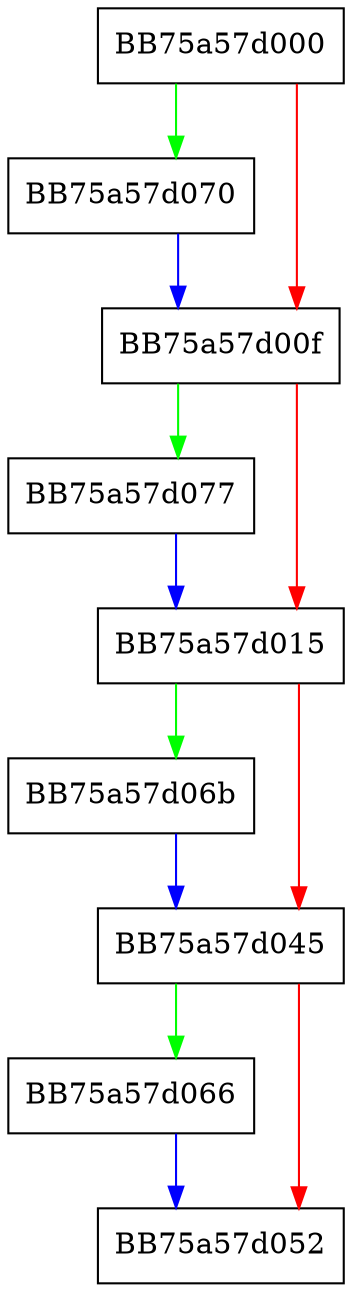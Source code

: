 digraph GenerateValues {
  node [shape="box"];
  graph [splines=ortho];
  BB75a57d000 -> BB75a57d070 [color="green"];
  BB75a57d000 -> BB75a57d00f [color="red"];
  BB75a57d00f -> BB75a57d077 [color="green"];
  BB75a57d00f -> BB75a57d015 [color="red"];
  BB75a57d015 -> BB75a57d06b [color="green"];
  BB75a57d015 -> BB75a57d045 [color="red"];
  BB75a57d045 -> BB75a57d066 [color="green"];
  BB75a57d045 -> BB75a57d052 [color="red"];
  BB75a57d066 -> BB75a57d052 [color="blue"];
  BB75a57d06b -> BB75a57d045 [color="blue"];
  BB75a57d070 -> BB75a57d00f [color="blue"];
  BB75a57d077 -> BB75a57d015 [color="blue"];
}